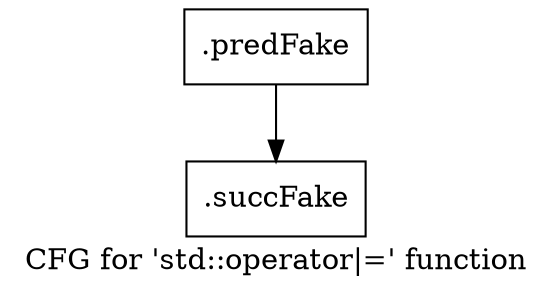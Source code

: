 digraph "CFG for 'std::operator\|=' function" {
	label="CFG for 'std::operator\|=' function";

	Node0x4e97dd0 [shape=record,filename="",linenumber="",label="{.predFake}"];
	Node0x4e97dd0 -> Node0x4ee04b0[ callList="" memoryops="" filename="/home/lorenzo/Programs/Vitis_HLS/2021.2/tps/lnx64/gcc-6.2.0/lib/gcc/x86_64-pc-linux-gnu/6.2.0/../../../../include/c++/6.2.0/bits/ios_base.h" execusionnum="0"];
	Node0x4ee04b0 [shape=record,filename="/home/lorenzo/Programs/Vitis_HLS/2021.2/tps/lnx64/gcc-6.2.0/lib/gcc/x86_64-pc-linux-gnu/6.2.0/../../../../include/c++/6.2.0/bits/ios_base.h",linenumber="100",label="{.succFake}"];
}

